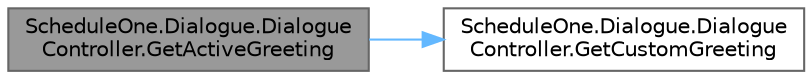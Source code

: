 digraph "ScheduleOne.Dialogue.DialogueController.GetActiveGreeting"
{
 // LATEX_PDF_SIZE
  bgcolor="transparent";
  edge [fontname=Helvetica,fontsize=10,labelfontname=Helvetica,labelfontsize=10];
  node [fontname=Helvetica,fontsize=10,shape=box,height=0.2,width=0.4];
  rankdir="LR";
  Node1 [id="Node000001",label="ScheduleOne.Dialogue.Dialogue\lController.GetActiveGreeting",height=0.2,width=0.4,color="gray40", fillcolor="grey60", style="filled", fontcolor="black",tooltip=" "];
  Node1 -> Node2 [id="edge1_Node000001_Node000002",color="steelblue1",style="solid",tooltip=" "];
  Node2 [id="Node000002",label="ScheduleOne.Dialogue.Dialogue\lController.GetCustomGreeting",height=0.2,width=0.4,color="grey40", fillcolor="white", style="filled",URL="$class_schedule_one_1_1_dialogue_1_1_dialogue_controller.html#a26a9cf5152d111a84e69884b198c41ea",tooltip=" "];
}
